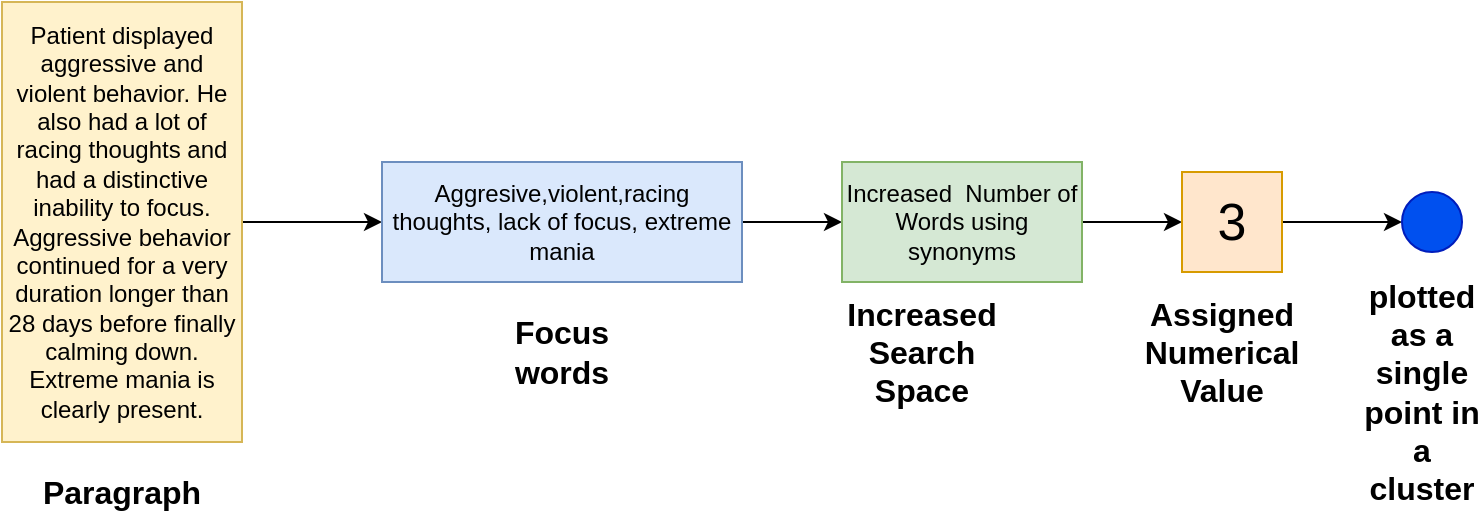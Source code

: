 <mxfile version="18.1.2" type="device"><diagram id="b4ttfdXTYW9Nzv-22fzl" name="Page-1"><mxGraphModel dx="868" dy="425" grid="1" gridSize="10" guides="1" tooltips="1" connect="1" arrows="1" fold="1" page="1" pageScale="1" pageWidth="1100" pageHeight="850" math="0" shadow="0"><root><mxCell id="0"/><mxCell id="1" parent="0"/><mxCell id="VtNVVbMLuw-Mg4o2gTIL-7" value="" style="edgeStyle=orthogonalEdgeStyle;rounded=0;orthogonalLoop=1;jettySize=auto;html=1;fontSize=12;" edge="1" parent="1" source="VtNVVbMLuw-Mg4o2gTIL-5" target="VtNVVbMLuw-Mg4o2gTIL-6"><mxGeometry relative="1" as="geometry"/></mxCell><mxCell id="VtNVVbMLuw-Mg4o2gTIL-5" value="Patient displayed aggressive and violent behavior. He also had a lot of racing thoughts and had a distinctive inability to focus. Aggressive behavior continued for a very duration longer than 28 days before finally calming down. Extreme mania is clearly present." style="rounded=0;whiteSpace=wrap;html=1;fillColor=#fff2cc;strokeColor=#d6b656;" vertex="1" parent="1"><mxGeometry x="240" y="165" width="120" height="220" as="geometry"/></mxCell><mxCell id="VtNVVbMLuw-Mg4o2gTIL-8" style="edgeStyle=orthogonalEdgeStyle;rounded=0;orthogonalLoop=1;jettySize=auto;html=1;exitX=1;exitY=0.5;exitDx=0;exitDy=0;fontSize=12;" edge="1" parent="1" source="VtNVVbMLuw-Mg4o2gTIL-6"><mxGeometry relative="1" as="geometry"><mxPoint x="660" y="275" as="targetPoint"/></mxGeometry></mxCell><mxCell id="VtNVVbMLuw-Mg4o2gTIL-6" value="Aggresive,violent,racing thoughts, lack of focus, extreme mania" style="rounded=0;whiteSpace=wrap;html=1;fontSize=12;fillColor=#dae8fc;strokeColor=#6c8ebf;" vertex="1" parent="1"><mxGeometry x="430" y="245" width="180" height="60" as="geometry"/></mxCell><mxCell id="VtNVVbMLuw-Mg4o2gTIL-11" value="" style="edgeStyle=orthogonalEdgeStyle;rounded=0;orthogonalLoop=1;jettySize=auto;html=1;fontSize=12;" edge="1" parent="1" source="VtNVVbMLuw-Mg4o2gTIL-9" target="VtNVVbMLuw-Mg4o2gTIL-10"><mxGeometry relative="1" as="geometry"/></mxCell><mxCell id="VtNVVbMLuw-Mg4o2gTIL-9" value="Increased&amp;nbsp; Number of Words using synonyms" style="rounded=0;whiteSpace=wrap;html=1;fontSize=12;fillColor=#d5e8d4;strokeColor=#82b366;" vertex="1" parent="1"><mxGeometry x="660" y="245" width="120" height="60" as="geometry"/></mxCell><mxCell id="VtNVVbMLuw-Mg4o2gTIL-13" value="" style="edgeStyle=orthogonalEdgeStyle;rounded=0;orthogonalLoop=1;jettySize=auto;html=1;fontSize=26;" edge="1" parent="1" source="VtNVVbMLuw-Mg4o2gTIL-10" target="VtNVVbMLuw-Mg4o2gTIL-12"><mxGeometry relative="1" as="geometry"/></mxCell><mxCell id="VtNVVbMLuw-Mg4o2gTIL-10" value="&lt;font style=&quot;font-size: 26px;&quot;&gt;3&lt;/font&gt;" style="rounded=0;whiteSpace=wrap;html=1;fontSize=12;fillColor=#ffe6cc;strokeColor=#d79b00;" vertex="1" parent="1"><mxGeometry x="830" y="250" width="50" height="50" as="geometry"/></mxCell><mxCell id="VtNVVbMLuw-Mg4o2gTIL-12" value="" style="ellipse;whiteSpace=wrap;html=1;aspect=fixed;fontSize=26;fillColor=#0050ef;fontColor=#ffffff;strokeColor=#001DBC;" vertex="1" parent="1"><mxGeometry x="940" y="260" width="30" height="30" as="geometry"/></mxCell><mxCell id="VtNVVbMLuw-Mg4o2gTIL-16" value="Paragraph&lt;br style=&quot;font-size: 16px;&quot;&gt;" style="text;html=1;strokeColor=none;fillColor=none;align=center;verticalAlign=middle;whiteSpace=wrap;rounded=0;fontSize=16;fontStyle=1" vertex="1" parent="1"><mxGeometry x="270" y="395" width="60" height="30" as="geometry"/></mxCell><mxCell id="VtNVVbMLuw-Mg4o2gTIL-17" value="Focus words" style="text;html=1;strokeColor=none;fillColor=none;align=center;verticalAlign=middle;whiteSpace=wrap;rounded=0;fontSize=16;fontStyle=1" vertex="1" parent="1"><mxGeometry x="490" y="325" width="60" height="30" as="geometry"/></mxCell><mxCell id="VtNVVbMLuw-Mg4o2gTIL-18" value="Increased Search Space" style="text;html=1;strokeColor=none;fillColor=none;align=center;verticalAlign=middle;whiteSpace=wrap;rounded=0;fontSize=16;fontStyle=1" vertex="1" parent="1"><mxGeometry x="670" y="325" width="60" height="30" as="geometry"/></mxCell><mxCell id="VtNVVbMLuw-Mg4o2gTIL-19" value="Assigned Numerical Value" style="text;html=1;strokeColor=none;fillColor=none;align=center;verticalAlign=middle;whiteSpace=wrap;rounded=0;fontSize=16;fontStyle=1" vertex="1" parent="1"><mxGeometry x="820" y="325" width="60" height="30" as="geometry"/></mxCell><mxCell id="VtNVVbMLuw-Mg4o2gTIL-20" value="plotted as a single point in a cluster" style="text;html=1;strokeColor=none;fillColor=none;align=center;verticalAlign=middle;whiteSpace=wrap;rounded=0;fontSize=16;fontStyle=1" vertex="1" parent="1"><mxGeometry x="920" y="345" width="60" height="30" as="geometry"/></mxCell></root></mxGraphModel></diagram></mxfile>